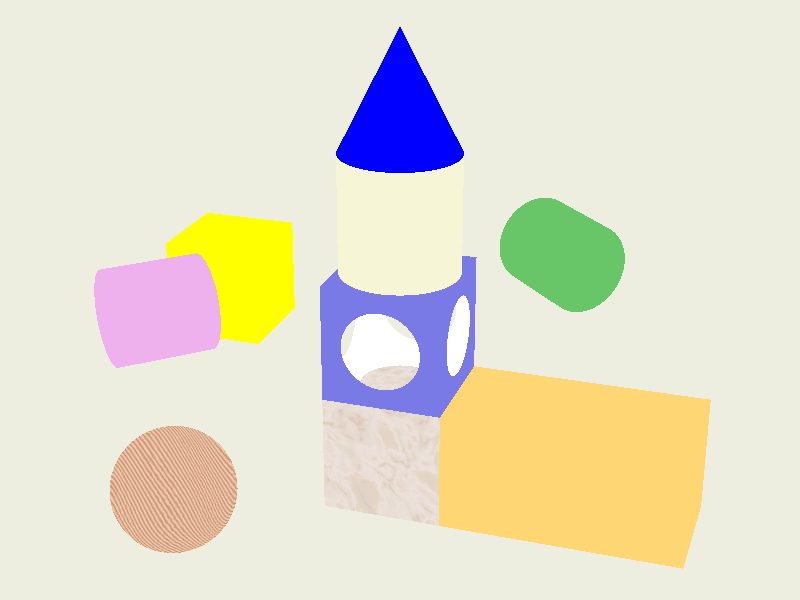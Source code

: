 #include "colors.inc" 
#include "shapes.inc"
#include "woods.inc"
#include "metals.inc"
#include "stones.inc"
#include "textures.inc"
 
camera{
  location <-10,10,-20>  
  look_at<0,0.5,0>
  angle 30
} 
 
light_source{<-3,20,-20> color 2*White}

object{ 
  Plane_XZ
    pigment{ color Wheat}     
    translate<0,-3,0>
}
 
object{ 
  cylinder{<0,0,0>,<0,0,-2>,1}
    pigment{color MediumGoldenrod}
    rotate 90*x
    translate<0,1,0>
}

object{ 
  Cone_Y
    translate <0,4,0>
    pigment{color Blue}
}

difference{
  object{
    Cube
      pigment{MediumBlue}
      rotate 45*y
  }

  object{
    Sphere
      pigment{color White}            
      scale 1.2 
  }
}

object{
  Sphere
    pigment{color Cyan}
    translate<-4,-2,0>
    texture{T_Wood1}   
}
 
object{
  Cube
    pigment{YellowGreen}
    rotate 45*y 
    translate<0,-2,0>
    texture{T_Stone2}
}

object{
  box{<1,-4,-1>,<5,-1,1>}
    pigment{YellowGreen}
    rotate 45*y
    texture{T_Gold_1A}
} 
 
object{
  Cube
    pigment{color Yellow}
    rotate 45*y 
    translate<0,-2,8>
}    

object{
  Disk_X
    pigment{Orchid}
    translate<-2,-2,7> 
}  

object{
  Disk_Z
    pigment{color ForestGreen}
    translate<7,-2,6>
}
